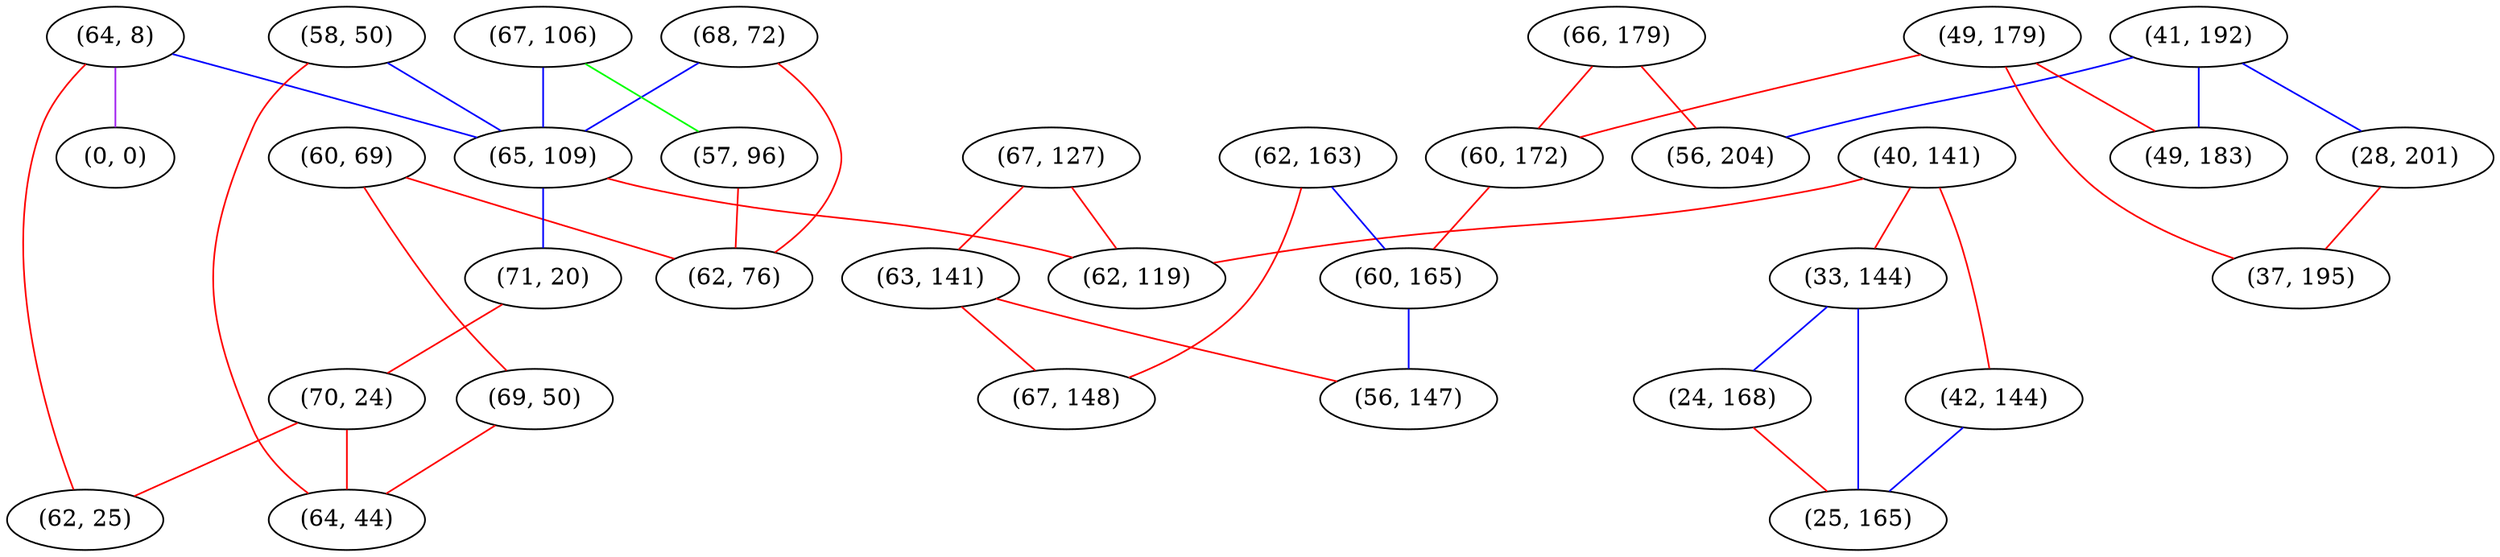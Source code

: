 graph "" {
"(60, 69)";
"(41, 192)";
"(49, 179)";
"(68, 72)";
"(28, 201)";
"(67, 106)";
"(67, 127)";
"(64, 8)";
"(58, 50)";
"(40, 141)";
"(65, 109)";
"(62, 119)";
"(57, 96)";
"(63, 141)";
"(42, 144)";
"(37, 195)";
"(71, 20)";
"(0, 0)";
"(66, 179)";
"(62, 163)";
"(33, 144)";
"(69, 50)";
"(70, 24)";
"(56, 204)";
"(60, 172)";
"(60, 165)";
"(62, 76)";
"(56, 147)";
"(24, 168)";
"(25, 165)";
"(67, 148)";
"(64, 44)";
"(49, 183)";
"(62, 25)";
"(60, 69)" -- "(62, 76)"  [color=red, key=0, weight=1];
"(60, 69)" -- "(69, 50)"  [color=red, key=0, weight=1];
"(41, 192)" -- "(56, 204)"  [color=blue, key=0, weight=3];
"(41, 192)" -- "(28, 201)"  [color=blue, key=0, weight=3];
"(41, 192)" -- "(49, 183)"  [color=blue, key=0, weight=3];
"(49, 179)" -- "(49, 183)"  [color=red, key=0, weight=1];
"(49, 179)" -- "(60, 172)"  [color=red, key=0, weight=1];
"(49, 179)" -- "(37, 195)"  [color=red, key=0, weight=1];
"(68, 72)" -- "(62, 76)"  [color=red, key=0, weight=1];
"(68, 72)" -- "(65, 109)"  [color=blue, key=0, weight=3];
"(28, 201)" -- "(37, 195)"  [color=red, key=0, weight=1];
"(67, 106)" -- "(65, 109)"  [color=blue, key=0, weight=3];
"(67, 106)" -- "(57, 96)"  [color=green, key=0, weight=2];
"(67, 127)" -- "(63, 141)"  [color=red, key=0, weight=1];
"(67, 127)" -- "(62, 119)"  [color=red, key=0, weight=1];
"(64, 8)" -- "(65, 109)"  [color=blue, key=0, weight=3];
"(64, 8)" -- "(62, 25)"  [color=red, key=0, weight=1];
"(64, 8)" -- "(0, 0)"  [color=purple, key=0, weight=4];
"(58, 50)" -- "(65, 109)"  [color=blue, key=0, weight=3];
"(58, 50)" -- "(64, 44)"  [color=red, key=0, weight=1];
"(40, 141)" -- "(42, 144)"  [color=red, key=0, weight=1];
"(40, 141)" -- "(33, 144)"  [color=red, key=0, weight=1];
"(40, 141)" -- "(62, 119)"  [color=red, key=0, weight=1];
"(65, 109)" -- "(71, 20)"  [color=blue, key=0, weight=3];
"(65, 109)" -- "(62, 119)"  [color=red, key=0, weight=1];
"(57, 96)" -- "(62, 76)"  [color=red, key=0, weight=1];
"(63, 141)" -- "(56, 147)"  [color=red, key=0, weight=1];
"(63, 141)" -- "(67, 148)"  [color=red, key=0, weight=1];
"(42, 144)" -- "(25, 165)"  [color=blue, key=0, weight=3];
"(71, 20)" -- "(70, 24)"  [color=red, key=0, weight=1];
"(66, 179)" -- "(60, 172)"  [color=red, key=0, weight=1];
"(66, 179)" -- "(56, 204)"  [color=red, key=0, weight=1];
"(62, 163)" -- "(60, 165)"  [color=blue, key=0, weight=3];
"(62, 163)" -- "(67, 148)"  [color=red, key=0, weight=1];
"(33, 144)" -- "(25, 165)"  [color=blue, key=0, weight=3];
"(33, 144)" -- "(24, 168)"  [color=blue, key=0, weight=3];
"(69, 50)" -- "(64, 44)"  [color=red, key=0, weight=1];
"(70, 24)" -- "(62, 25)"  [color=red, key=0, weight=1];
"(70, 24)" -- "(64, 44)"  [color=red, key=0, weight=1];
"(60, 172)" -- "(60, 165)"  [color=red, key=0, weight=1];
"(60, 165)" -- "(56, 147)"  [color=blue, key=0, weight=3];
"(24, 168)" -- "(25, 165)"  [color=red, key=0, weight=1];
}
